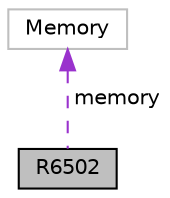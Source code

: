 digraph "R6502"
{
 // LATEX_PDF_SIZE
  edge [fontname="Helvetica",fontsize="10",labelfontname="Helvetica",labelfontsize="10"];
  node [fontname="Helvetica",fontsize="10",shape=record];
  Node1 [label="R6502",height=0.2,width=0.4,color="black", fillcolor="grey75", style="filled", fontcolor="black",tooltip=" "];
  Node2 -> Node1 [dir="back",color="darkorchid3",fontsize="10",style="dashed",label=" memory" ,fontname="Helvetica"];
  Node2 [label="Memory",height=0.2,width=0.4,color="grey75", fillcolor="white", style="filled",URL="$classMemory.html",tooltip=" "];
}
